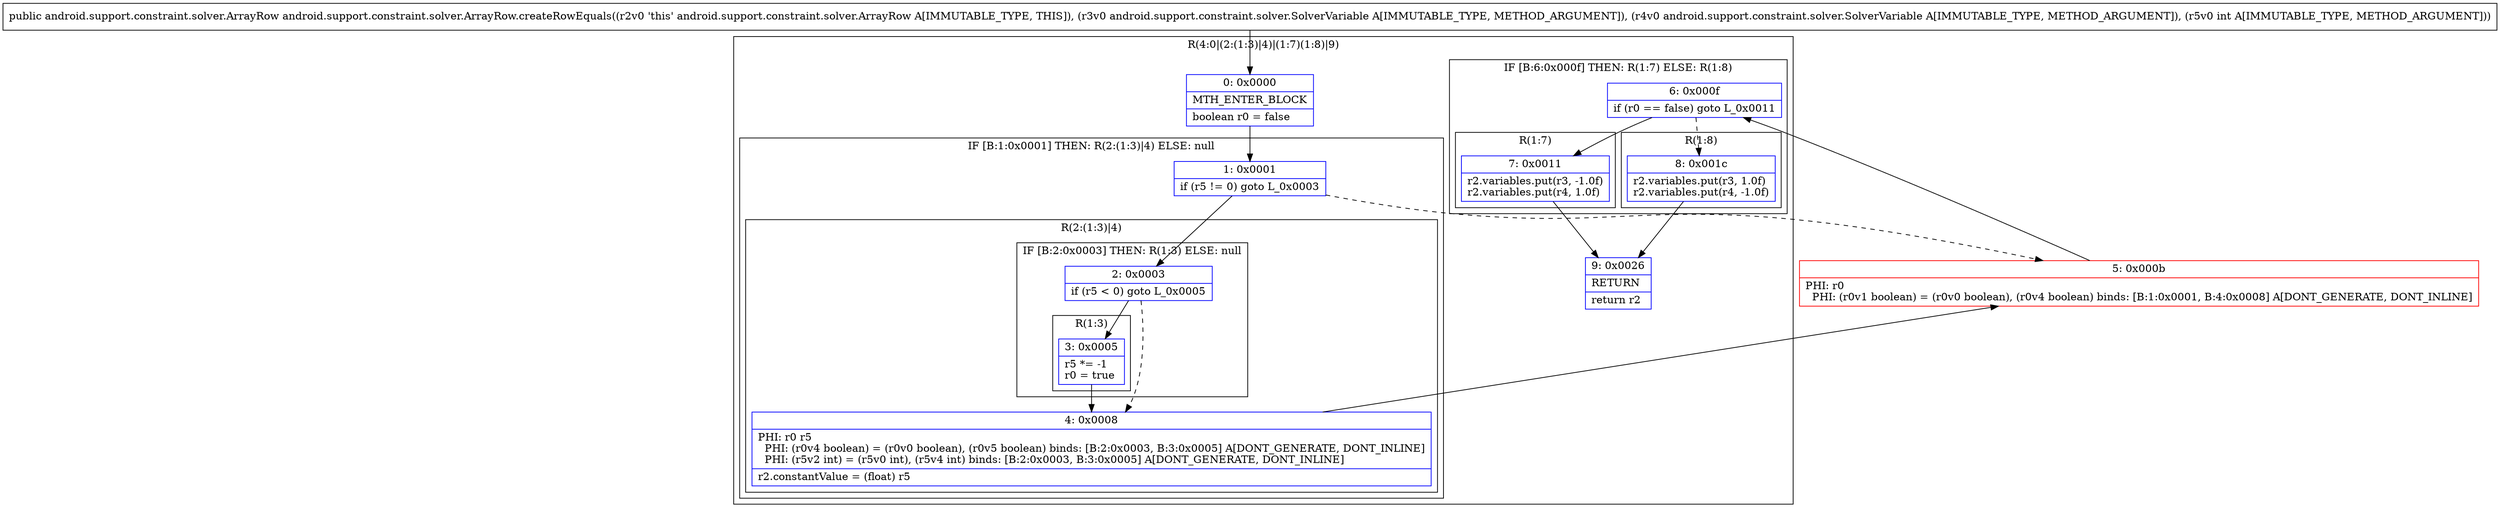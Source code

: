 digraph "CFG forandroid.support.constraint.solver.ArrayRow.createRowEquals(Landroid\/support\/constraint\/solver\/SolverVariable;Landroid\/support\/constraint\/solver\/SolverVariable;I)Landroid\/support\/constraint\/solver\/ArrayRow;" {
subgraph cluster_Region_1884772631 {
label = "R(4:0|(2:(1:3)|4)|(1:7)(1:8)|9)";
node [shape=record,color=blue];
Node_0 [shape=record,label="{0\:\ 0x0000|MTH_ENTER_BLOCK\l|boolean r0 = false\l}"];
subgraph cluster_IfRegion_866376468 {
label = "IF [B:1:0x0001] THEN: R(2:(1:3)|4) ELSE: null";
node [shape=record,color=blue];
Node_1 [shape=record,label="{1\:\ 0x0001|if (r5 != 0) goto L_0x0003\l}"];
subgraph cluster_Region_535841006 {
label = "R(2:(1:3)|4)";
node [shape=record,color=blue];
subgraph cluster_IfRegion_406351332 {
label = "IF [B:2:0x0003] THEN: R(1:3) ELSE: null";
node [shape=record,color=blue];
Node_2 [shape=record,label="{2\:\ 0x0003|if (r5 \< 0) goto L_0x0005\l}"];
subgraph cluster_Region_1536132289 {
label = "R(1:3)";
node [shape=record,color=blue];
Node_3 [shape=record,label="{3\:\ 0x0005|r5 *= \-1\lr0 = true\l}"];
}
}
Node_4 [shape=record,label="{4\:\ 0x0008|PHI: r0 r5 \l  PHI: (r0v4 boolean) = (r0v0 boolean), (r0v5 boolean) binds: [B:2:0x0003, B:3:0x0005] A[DONT_GENERATE, DONT_INLINE]\l  PHI: (r5v2 int) = (r5v0 int), (r5v4 int) binds: [B:2:0x0003, B:3:0x0005] A[DONT_GENERATE, DONT_INLINE]\l|r2.constantValue = (float) r5\l}"];
}
}
subgraph cluster_IfRegion_61997852 {
label = "IF [B:6:0x000f] THEN: R(1:7) ELSE: R(1:8)";
node [shape=record,color=blue];
Node_6 [shape=record,label="{6\:\ 0x000f|if (r0 == false) goto L_0x0011\l}"];
subgraph cluster_Region_1016731624 {
label = "R(1:7)";
node [shape=record,color=blue];
Node_7 [shape=record,label="{7\:\ 0x0011|r2.variables.put(r3, \-1.0f)\lr2.variables.put(r4, 1.0f)\l}"];
}
subgraph cluster_Region_290197524 {
label = "R(1:8)";
node [shape=record,color=blue];
Node_8 [shape=record,label="{8\:\ 0x001c|r2.variables.put(r3, 1.0f)\lr2.variables.put(r4, \-1.0f)\l}"];
}
}
Node_9 [shape=record,label="{9\:\ 0x0026|RETURN\l|return r2\l}"];
}
Node_5 [shape=record,color=red,label="{5\:\ 0x000b|PHI: r0 \l  PHI: (r0v1 boolean) = (r0v0 boolean), (r0v4 boolean) binds: [B:1:0x0001, B:4:0x0008] A[DONT_GENERATE, DONT_INLINE]\l}"];
MethodNode[shape=record,label="{public android.support.constraint.solver.ArrayRow android.support.constraint.solver.ArrayRow.createRowEquals((r2v0 'this' android.support.constraint.solver.ArrayRow A[IMMUTABLE_TYPE, THIS]), (r3v0 android.support.constraint.solver.SolverVariable A[IMMUTABLE_TYPE, METHOD_ARGUMENT]), (r4v0 android.support.constraint.solver.SolverVariable A[IMMUTABLE_TYPE, METHOD_ARGUMENT]), (r5v0 int A[IMMUTABLE_TYPE, METHOD_ARGUMENT])) }"];
MethodNode -> Node_0;
Node_0 -> Node_1;
Node_1 -> Node_2;
Node_1 -> Node_5[style=dashed];
Node_2 -> Node_3;
Node_2 -> Node_4[style=dashed];
Node_3 -> Node_4;
Node_4 -> Node_5;
Node_6 -> Node_7;
Node_6 -> Node_8[style=dashed];
Node_7 -> Node_9;
Node_8 -> Node_9;
Node_5 -> Node_6;
}

